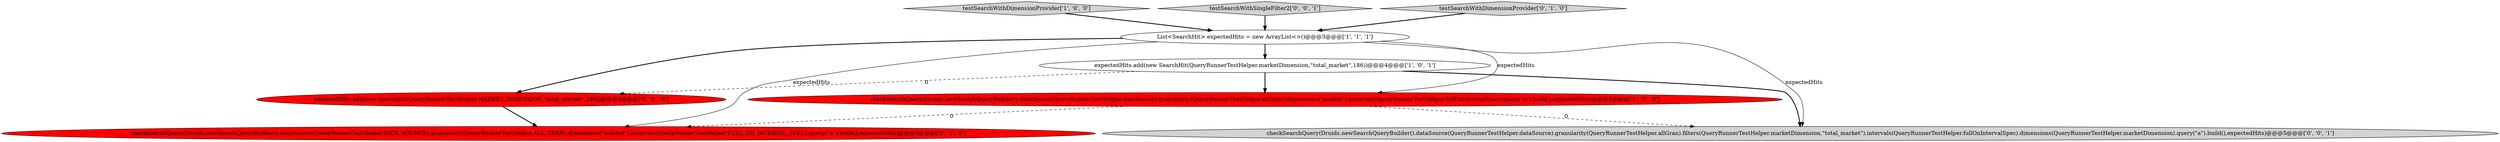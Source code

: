 digraph {
1 [style = filled, label = "testSearchWithDimensionProvider['1', '0', '0']", fillcolor = lightgray, shape = diamond image = "AAA0AAABBB1BBB"];
7 [style = filled, label = "testSearchWithSingleFilter2['0', '0', '1']", fillcolor = lightgray, shape = diamond image = "AAA0AAABBB3BBB"];
5 [style = filled, label = "testSearchWithDimensionProvider['0', '1', '0']", fillcolor = lightgray, shape = diamond image = "AAA0AAABBB2BBB"];
4 [style = filled, label = "checkSearchQuery(Druids.newSearchQueryBuilder().dataSource(QueryRunnerTestHelper.DATA_SOURCE).granularity(QueryRunnerTestHelper.ALL_GRAN).dimensions(\"market\").intervals(QueryRunnerTestHelper.FULL_ON_INTERVAL_SPEC).query(\"a\").build(),expectedHits)@@@5@@@['0', '1', '0']", fillcolor = red, shape = ellipse image = "AAA1AAABBB2BBB"];
6 [style = filled, label = "expectedHits.add(new SearchHit(QueryRunnerTestHelper.MARKET_DIMENSION,\"total_market\",186))@@@4@@@['0', '1', '0']", fillcolor = red, shape = ellipse image = "AAA1AAABBB2BBB"];
2 [style = filled, label = "List<SearchHit> expectedHits = new ArrayList<>()@@@3@@@['1', '1', '1']", fillcolor = white, shape = ellipse image = "AAA0AAABBB1BBB"];
8 [style = filled, label = "checkSearchQuery(Druids.newSearchQueryBuilder().dataSource(QueryRunnerTestHelper.dataSource).granularity(QueryRunnerTestHelper.allGran).filters(QueryRunnerTestHelper.marketDimension,\"total_market\").intervals(QueryRunnerTestHelper.fullOnIntervalSpec).dimensions(QueryRunnerTestHelper.marketDimension).query(\"a\").build(),expectedHits)@@@5@@@['0', '0', '1']", fillcolor = lightgray, shape = ellipse image = "AAA0AAABBB3BBB"];
3 [style = filled, label = "expectedHits.add(new SearchHit(QueryRunnerTestHelper.marketDimension,\"total_market\",186))@@@4@@@['1', '0', '1']", fillcolor = white, shape = ellipse image = "AAA0AAABBB1BBB"];
0 [style = filled, label = "checkSearchQuery(Druids.newSearchQueryBuilder().dataSource(QueryRunnerTestHelper.dataSource).granularity(QueryRunnerTestHelper.allGran).dimensions(\"market\").intervals(QueryRunnerTestHelper.fullOnIntervalSpec).query(\"a\").build(),expectedHits)@@@5@@@['1', '0', '0']", fillcolor = red, shape = ellipse image = "AAA1AAABBB1BBB"];
0->8 [style = dashed, label="0"];
6->4 [style = bold, label=""];
5->2 [style = bold, label=""];
1->2 [style = bold, label=""];
3->6 [style = dashed, label="0"];
0->4 [style = dashed, label="0"];
2->4 [style = solid, label="expectedHits"];
2->0 [style = solid, label="expectedHits"];
7->2 [style = bold, label=""];
2->6 [style = bold, label=""];
3->8 [style = bold, label=""];
3->0 [style = bold, label=""];
2->3 [style = bold, label=""];
2->8 [style = solid, label="expectedHits"];
}
